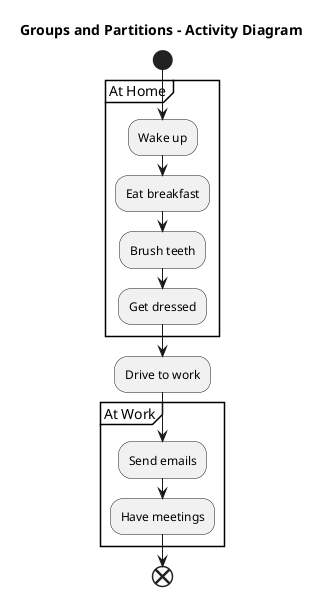 @startuml Groups_and_Partitions

title Groups and Partitions - Activity Diagram
start
group At Home
	:Wake up;
	:Eat breakfast;
	:Brush teeth;
	:Get dressed;
end group

	:Drive to work;

partition At Work {
	:Send emails;
	:Have meetings;
}

end

@enduml